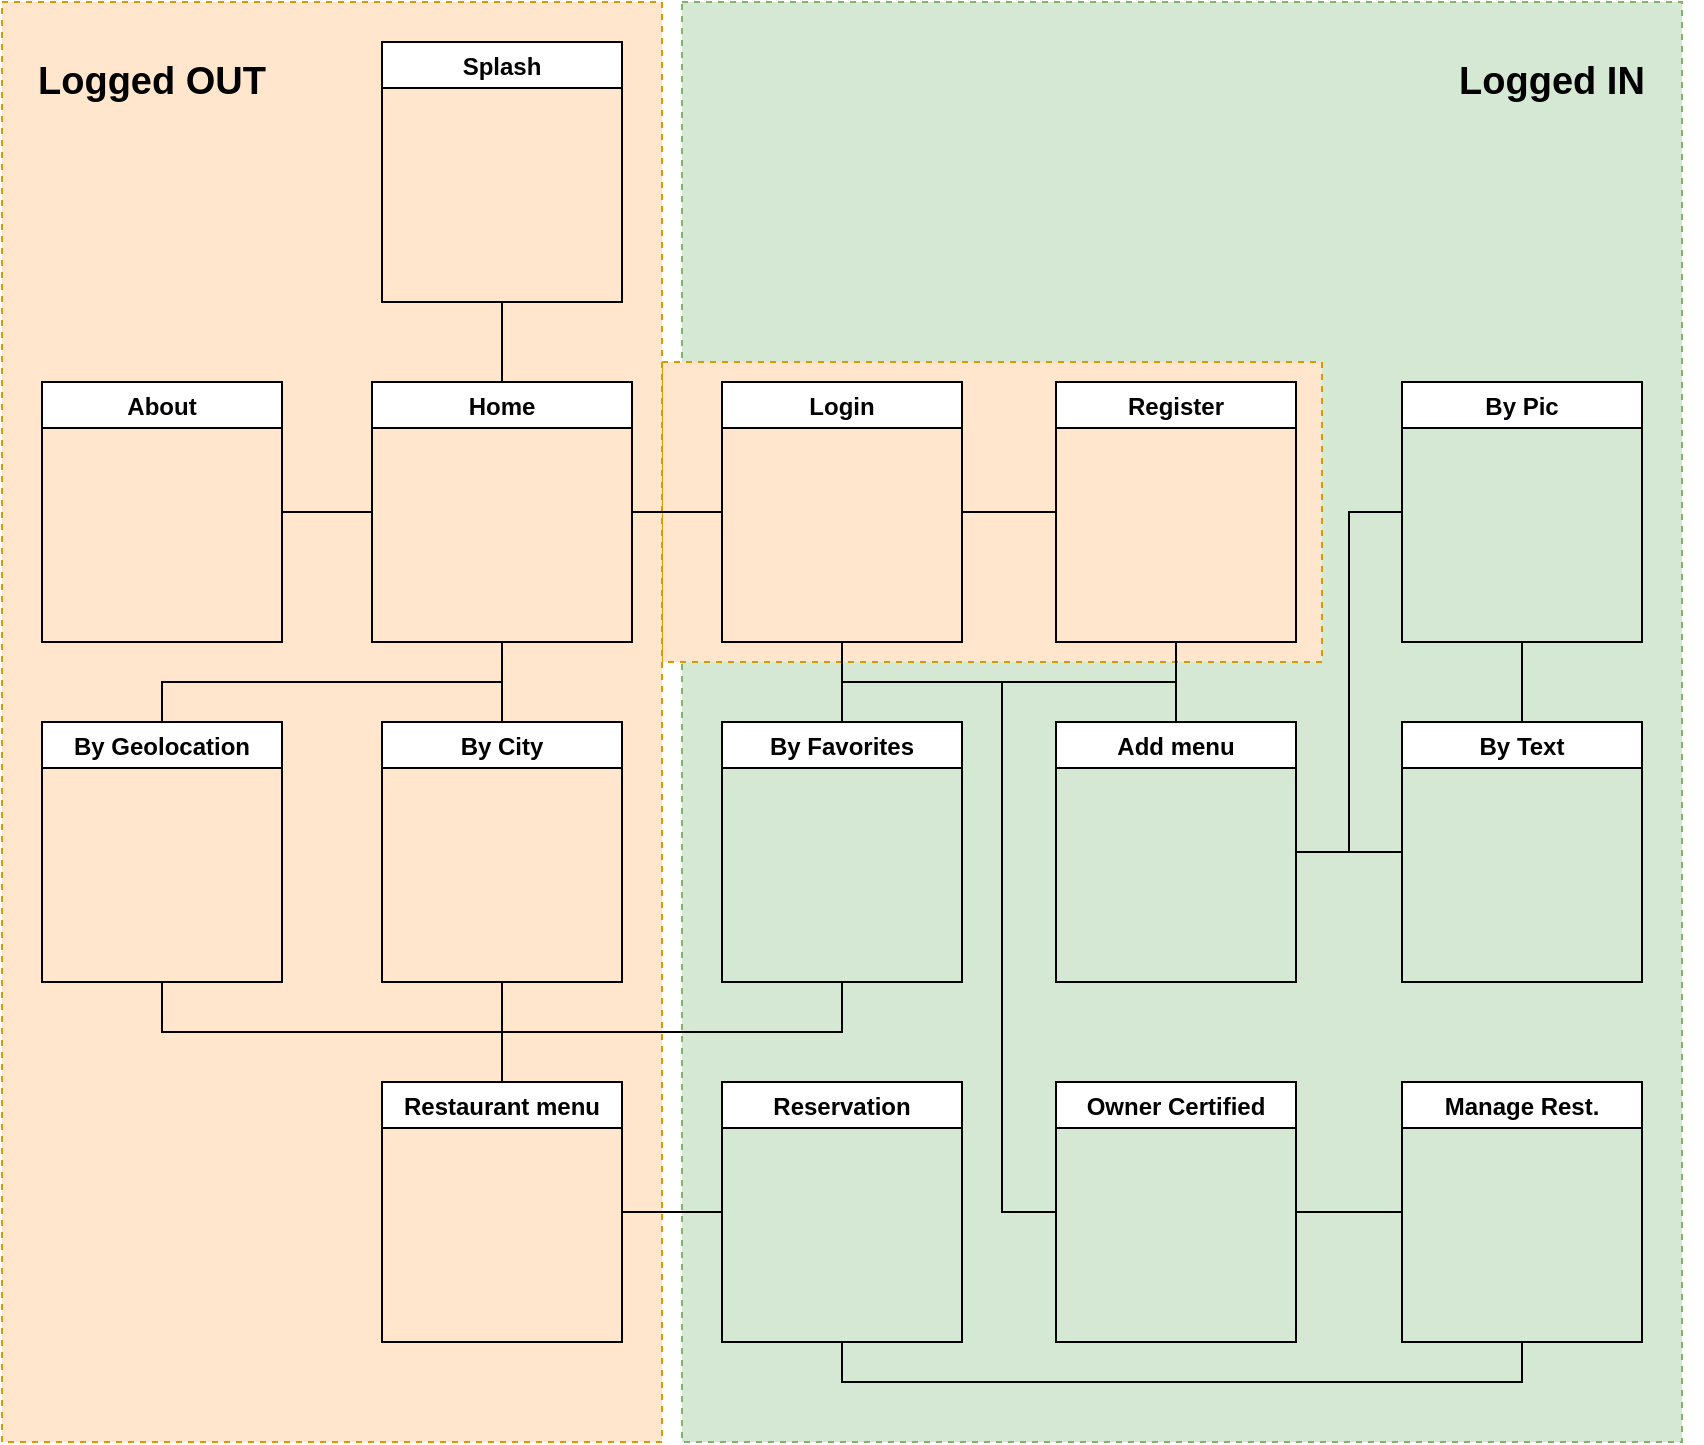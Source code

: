 <mxfile version="16.5.1" type="device"><diagram id="bNYTvF0wO_gxpJOOBhLX" name="Page-1"><mxGraphModel dx="1102" dy="857" grid="1" gridSize="10" guides="1" tooltips="1" connect="1" arrows="1" fold="1" page="1" pageScale="1" pageWidth="827" pageHeight="1169" math="0" shadow="0"><root><mxCell id="0"/><mxCell id="1" parent="0"/><mxCell id="4r5Lc_gJGFSdNYRWp_mJ-48" value="" style="rounded=0;whiteSpace=wrap;html=1;glass=0;dashed=1;strokeColor=#82b366;fillColor=#d5e8d4;" vertex="1" parent="1"><mxGeometry x="400" y="40" width="500" height="720" as="geometry"/></mxCell><mxCell id="4r5Lc_gJGFSdNYRWp_mJ-49" value="" style="rounded=0;whiteSpace=wrap;html=1;glass=0;dashed=1;strokeColor=#d79b00;fillColor=#ffe6cc;" vertex="1" parent="1"><mxGeometry x="390" y="220" width="330" height="150" as="geometry"/></mxCell><mxCell id="4r5Lc_gJGFSdNYRWp_mJ-47" value="" style="rounded=0;whiteSpace=wrap;html=1;glass=0;dashed=1;strokeColor=#d79b00;fillColor=#ffe6cc;" vertex="1" parent="1"><mxGeometry x="60" y="40" width="330" height="720" as="geometry"/></mxCell><mxCell id="4r5Lc_gJGFSdNYRWp_mJ-4" value="Home" style="swimlane;" vertex="1" parent="1"><mxGeometry x="245" y="230" width="130" height="130" as="geometry"/></mxCell><mxCell id="4r5Lc_gJGFSdNYRWp_mJ-12" style="edgeStyle=orthogonalEdgeStyle;rounded=0;orthogonalLoop=1;jettySize=auto;html=1;exitX=0.5;exitY=1;exitDx=0;exitDy=0;endArrow=none;endFill=0;" edge="1" parent="1" source="4r5Lc_gJGFSdNYRWp_mJ-1" target="4r5Lc_gJGFSdNYRWp_mJ-4"><mxGeometry relative="1" as="geometry"/></mxCell><mxCell id="4r5Lc_gJGFSdNYRWp_mJ-1" value="Splash" style="swimlane;" vertex="1" parent="1"><mxGeometry x="250" y="60" width="120" height="130" as="geometry"/></mxCell><mxCell id="4r5Lc_gJGFSdNYRWp_mJ-8" style="edgeStyle=orthogonalEdgeStyle;rounded=0;orthogonalLoop=1;jettySize=auto;html=1;exitX=1;exitY=0.5;exitDx=0;exitDy=0;entryX=0;entryY=0.5;entryDx=0;entryDy=0;endArrow=none;endFill=0;" edge="1" parent="1" source="4r5Lc_gJGFSdNYRWp_mJ-2" target="4r5Lc_gJGFSdNYRWp_mJ-3"><mxGeometry relative="1" as="geometry"/></mxCell><mxCell id="4r5Lc_gJGFSdNYRWp_mJ-9" style="edgeStyle=orthogonalEdgeStyle;rounded=0;orthogonalLoop=1;jettySize=auto;html=1;exitX=0.5;exitY=1;exitDx=0;exitDy=0;entryX=0.5;entryY=0;entryDx=0;entryDy=0;endArrow=none;endFill=0;" edge="1" parent="1" source="4r5Lc_gJGFSdNYRWp_mJ-2" target="4r5Lc_gJGFSdNYRWp_mJ-6"><mxGeometry relative="1" as="geometry"/></mxCell><mxCell id="4r5Lc_gJGFSdNYRWp_mJ-2" value="Login" style="swimlane;" vertex="1" parent="1"><mxGeometry x="420" y="230" width="120" height="130" as="geometry"/></mxCell><mxCell id="4r5Lc_gJGFSdNYRWp_mJ-19" style="edgeStyle=orthogonalEdgeStyle;rounded=0;orthogonalLoop=1;jettySize=auto;html=1;exitX=0.5;exitY=1;exitDx=0;exitDy=0;entryX=0.5;entryY=0;entryDx=0;entryDy=0;endArrow=none;endFill=0;" edge="1" parent="1" source="4r5Lc_gJGFSdNYRWp_mJ-3" target="4r5Lc_gJGFSdNYRWp_mJ-6"><mxGeometry relative="1" as="geometry"/></mxCell><mxCell id="4r5Lc_gJGFSdNYRWp_mJ-20" style="edgeStyle=orthogonalEdgeStyle;rounded=0;orthogonalLoop=1;jettySize=auto;html=1;exitX=0.5;exitY=1;exitDx=0;exitDy=0;entryX=0.5;entryY=0;entryDx=0;entryDy=0;endArrow=none;endFill=0;" edge="1" parent="1" source="4r5Lc_gJGFSdNYRWp_mJ-3" target="4r5Lc_gJGFSdNYRWp_mJ-18"><mxGeometry relative="1" as="geometry"/></mxCell><mxCell id="4r5Lc_gJGFSdNYRWp_mJ-37" style="edgeStyle=orthogonalEdgeStyle;rounded=0;orthogonalLoop=1;jettySize=auto;html=1;exitX=0.5;exitY=1;exitDx=0;exitDy=0;entryX=0;entryY=0.5;entryDx=0;entryDy=0;endArrow=none;endFill=0;" edge="1" parent="1" source="4r5Lc_gJGFSdNYRWp_mJ-3" target="4r5Lc_gJGFSdNYRWp_mJ-36"><mxGeometry relative="1" as="geometry"><Array as="points"><mxPoint x="647" y="380"/><mxPoint x="560" y="380"/><mxPoint x="560" y="645"/></Array></mxGeometry></mxCell><mxCell id="4r5Lc_gJGFSdNYRWp_mJ-3" value="Register" style="swimlane;" vertex="1" parent="1"><mxGeometry x="587" y="230" width="120" height="130" as="geometry"/></mxCell><mxCell id="4r5Lc_gJGFSdNYRWp_mJ-7" style="edgeStyle=orthogonalEdgeStyle;rounded=0;orthogonalLoop=1;jettySize=auto;html=1;exitX=1;exitY=0.5;exitDx=0;exitDy=0;entryX=0;entryY=0.5;entryDx=0;entryDy=0;endArrow=none;endFill=0;" edge="1" parent="1" source="4r5Lc_gJGFSdNYRWp_mJ-4" target="4r5Lc_gJGFSdNYRWp_mJ-2"><mxGeometry relative="1" as="geometry"/></mxCell><mxCell id="4r5Lc_gJGFSdNYRWp_mJ-11" style="edgeStyle=orthogonalEdgeStyle;rounded=0;orthogonalLoop=1;jettySize=auto;html=1;exitX=0.5;exitY=1;exitDx=0;exitDy=0;entryX=0.5;entryY=0;entryDx=0;entryDy=0;endArrow=none;endFill=0;" edge="1" parent="1" source="4r5Lc_gJGFSdNYRWp_mJ-4" target="4r5Lc_gJGFSdNYRWp_mJ-5"><mxGeometry relative="1" as="geometry"/></mxCell><mxCell id="4r5Lc_gJGFSdNYRWp_mJ-14" style="edgeStyle=orthogonalEdgeStyle;rounded=0;orthogonalLoop=1;jettySize=auto;html=1;exitX=0.5;exitY=1;exitDx=0;exitDy=0;entryX=0.5;entryY=0;entryDx=0;entryDy=0;endArrow=none;endFill=0;" edge="1" parent="1" source="4r5Lc_gJGFSdNYRWp_mJ-4" target="4r5Lc_gJGFSdNYRWp_mJ-13"><mxGeometry relative="1" as="geometry"/></mxCell><mxCell id="4r5Lc_gJGFSdNYRWp_mJ-16" style="edgeStyle=orthogonalEdgeStyle;rounded=0;orthogonalLoop=1;jettySize=auto;html=1;exitX=0;exitY=0.5;exitDx=0;exitDy=0;entryX=1;entryY=0.5;entryDx=0;entryDy=0;endArrow=none;endFill=0;" edge="1" parent="1" source="4r5Lc_gJGFSdNYRWp_mJ-4" target="4r5Lc_gJGFSdNYRWp_mJ-15"><mxGeometry relative="1" as="geometry"/></mxCell><mxCell id="4r5Lc_gJGFSdNYRWp_mJ-22" style="edgeStyle=orthogonalEdgeStyle;rounded=0;orthogonalLoop=1;jettySize=auto;html=1;exitX=0.5;exitY=1;exitDx=0;exitDy=0;endArrow=none;endFill=0;" edge="1" parent="1" source="4r5Lc_gJGFSdNYRWp_mJ-5" target="4r5Lc_gJGFSdNYRWp_mJ-21"><mxGeometry relative="1" as="geometry"/></mxCell><mxCell id="4r5Lc_gJGFSdNYRWp_mJ-5" value="By Geolocation" style="swimlane;" vertex="1" parent="1"><mxGeometry x="80" y="400" width="120" height="130" as="geometry"/></mxCell><mxCell id="4r5Lc_gJGFSdNYRWp_mJ-29" style="edgeStyle=orthogonalEdgeStyle;rounded=0;orthogonalLoop=1;jettySize=auto;html=1;exitX=1;exitY=0.5;exitDx=0;exitDy=0;entryX=0;entryY=0.5;entryDx=0;entryDy=0;endArrow=none;endFill=0;" edge="1" parent="1" source="4r5Lc_gJGFSdNYRWp_mJ-6" target="4r5Lc_gJGFSdNYRWp_mJ-28"><mxGeometry relative="1" as="geometry"/></mxCell><mxCell id="4r5Lc_gJGFSdNYRWp_mJ-30" style="edgeStyle=orthogonalEdgeStyle;rounded=0;orthogonalLoop=1;jettySize=auto;html=1;exitX=1;exitY=0.5;exitDx=0;exitDy=0;entryX=0;entryY=0.5;entryDx=0;entryDy=0;endArrow=none;endFill=0;" edge="1" parent="1" source="4r5Lc_gJGFSdNYRWp_mJ-6" target="4r5Lc_gJGFSdNYRWp_mJ-27"><mxGeometry relative="1" as="geometry"/></mxCell><mxCell id="4r5Lc_gJGFSdNYRWp_mJ-6" value="Add menu" style="swimlane;" vertex="1" parent="1"><mxGeometry x="587" y="400" width="120" height="130" as="geometry"/></mxCell><mxCell id="4r5Lc_gJGFSdNYRWp_mJ-23" style="edgeStyle=orthogonalEdgeStyle;rounded=0;orthogonalLoop=1;jettySize=auto;html=1;exitX=0.5;exitY=1;exitDx=0;exitDy=0;endArrow=none;endFill=0;" edge="1" parent="1" source="4r5Lc_gJGFSdNYRWp_mJ-13"><mxGeometry relative="1" as="geometry"><mxPoint x="310" y="570" as="targetPoint"/></mxGeometry></mxCell><mxCell id="4r5Lc_gJGFSdNYRWp_mJ-13" value="By City" style="swimlane;" vertex="1" parent="1"><mxGeometry x="250" y="400" width="120" height="130" as="geometry"/></mxCell><mxCell id="4r5Lc_gJGFSdNYRWp_mJ-15" value="About" style="swimlane;" vertex="1" parent="1"><mxGeometry x="80" y="230" width="120" height="130" as="geometry"/></mxCell><mxCell id="4r5Lc_gJGFSdNYRWp_mJ-24" style="edgeStyle=orthogonalEdgeStyle;rounded=0;orthogonalLoop=1;jettySize=auto;html=1;exitX=0.5;exitY=1;exitDx=0;exitDy=0;entryX=0.5;entryY=0;entryDx=0;entryDy=0;endArrow=none;endFill=0;" edge="1" parent="1" source="4r5Lc_gJGFSdNYRWp_mJ-18" target="4r5Lc_gJGFSdNYRWp_mJ-21"><mxGeometry relative="1" as="geometry"/></mxCell><mxCell id="4r5Lc_gJGFSdNYRWp_mJ-18" value="By Favorites" style="swimlane;" vertex="1" parent="1"><mxGeometry x="420" y="400" width="120" height="130" as="geometry"/></mxCell><mxCell id="4r5Lc_gJGFSdNYRWp_mJ-26" style="edgeStyle=orthogonalEdgeStyle;rounded=0;orthogonalLoop=1;jettySize=auto;html=1;exitX=1;exitY=0.5;exitDx=0;exitDy=0;entryX=0;entryY=0.5;entryDx=0;entryDy=0;endArrow=none;endFill=0;" edge="1" parent="1" source="4r5Lc_gJGFSdNYRWp_mJ-21" target="4r5Lc_gJGFSdNYRWp_mJ-25"><mxGeometry relative="1" as="geometry"/></mxCell><mxCell id="4r5Lc_gJGFSdNYRWp_mJ-21" value="Restaurant menu" style="swimlane;" vertex="1" parent="1"><mxGeometry x="250" y="580" width="120" height="130" as="geometry"/></mxCell><mxCell id="4r5Lc_gJGFSdNYRWp_mJ-25" value="Reservation" style="swimlane;" vertex="1" parent="1"><mxGeometry x="420" y="580" width="120" height="130" as="geometry"/></mxCell><mxCell id="4r5Lc_gJGFSdNYRWp_mJ-27" value="By Text" style="swimlane;" vertex="1" parent="1"><mxGeometry x="760" y="400" width="120" height="130" as="geometry"/></mxCell><mxCell id="4r5Lc_gJGFSdNYRWp_mJ-31" style="edgeStyle=orthogonalEdgeStyle;rounded=0;orthogonalLoop=1;jettySize=auto;html=1;exitX=0.5;exitY=1;exitDx=0;exitDy=0;entryX=0.5;entryY=0;entryDx=0;entryDy=0;endArrow=none;endFill=0;" edge="1" parent="1" source="4r5Lc_gJGFSdNYRWp_mJ-28" target="4r5Lc_gJGFSdNYRWp_mJ-27"><mxGeometry relative="1" as="geometry"/></mxCell><mxCell id="4r5Lc_gJGFSdNYRWp_mJ-28" value="By Pic" style="swimlane;" vertex="1" parent="1"><mxGeometry x="760" y="230" width="120" height="130" as="geometry"/></mxCell><mxCell id="4r5Lc_gJGFSdNYRWp_mJ-39" style="edgeStyle=orthogonalEdgeStyle;rounded=0;orthogonalLoop=1;jettySize=auto;html=1;exitX=1;exitY=0.5;exitDx=0;exitDy=0;entryX=0;entryY=0.5;entryDx=0;entryDy=0;endArrow=none;endFill=0;" edge="1" parent="1" source="4r5Lc_gJGFSdNYRWp_mJ-36" target="4r5Lc_gJGFSdNYRWp_mJ-38"><mxGeometry relative="1" as="geometry"/></mxCell><mxCell id="4r5Lc_gJGFSdNYRWp_mJ-36" value="Owner Certified" style="swimlane;" vertex="1" parent="1"><mxGeometry x="587" y="580" width="120" height="130" as="geometry"/></mxCell><mxCell id="4r5Lc_gJGFSdNYRWp_mJ-40" style="edgeStyle=orthogonalEdgeStyle;rounded=0;orthogonalLoop=1;jettySize=auto;html=1;exitX=0.5;exitY=1;exitDx=0;exitDy=0;entryX=0.5;entryY=1;entryDx=0;entryDy=0;endArrow=none;endFill=0;" edge="1" parent="1" source="4r5Lc_gJGFSdNYRWp_mJ-38" target="4r5Lc_gJGFSdNYRWp_mJ-25"><mxGeometry relative="1" as="geometry"/></mxCell><mxCell id="4r5Lc_gJGFSdNYRWp_mJ-38" value="Manage Rest." style="swimlane;" vertex="1" parent="1"><mxGeometry x="760" y="580" width="120" height="130" as="geometry"/></mxCell><mxCell id="4r5Lc_gJGFSdNYRWp_mJ-50" value="&lt;font style=&quot;font-size: 19px&quot;&gt;&lt;b&gt;Logged IN&lt;/b&gt;&lt;/font&gt;" style="text;html=1;strokeColor=none;fillColor=none;align=center;verticalAlign=middle;whiteSpace=wrap;rounded=0;glass=0;dashed=1;" vertex="1" parent="1"><mxGeometry x="760" y="60" width="150" height="40" as="geometry"/></mxCell><mxCell id="4r5Lc_gJGFSdNYRWp_mJ-51" value="&lt;font style=&quot;font-size: 19px&quot;&gt;&lt;b&gt;Logged OUT&lt;/b&gt;&lt;/font&gt;" style="text;html=1;strokeColor=none;fillColor=none;align=center;verticalAlign=middle;whiteSpace=wrap;rounded=0;glass=0;dashed=1;" vertex="1" parent="1"><mxGeometry x="60" y="60" width="150" height="40" as="geometry"/></mxCell></root></mxGraphModel></diagram></mxfile>